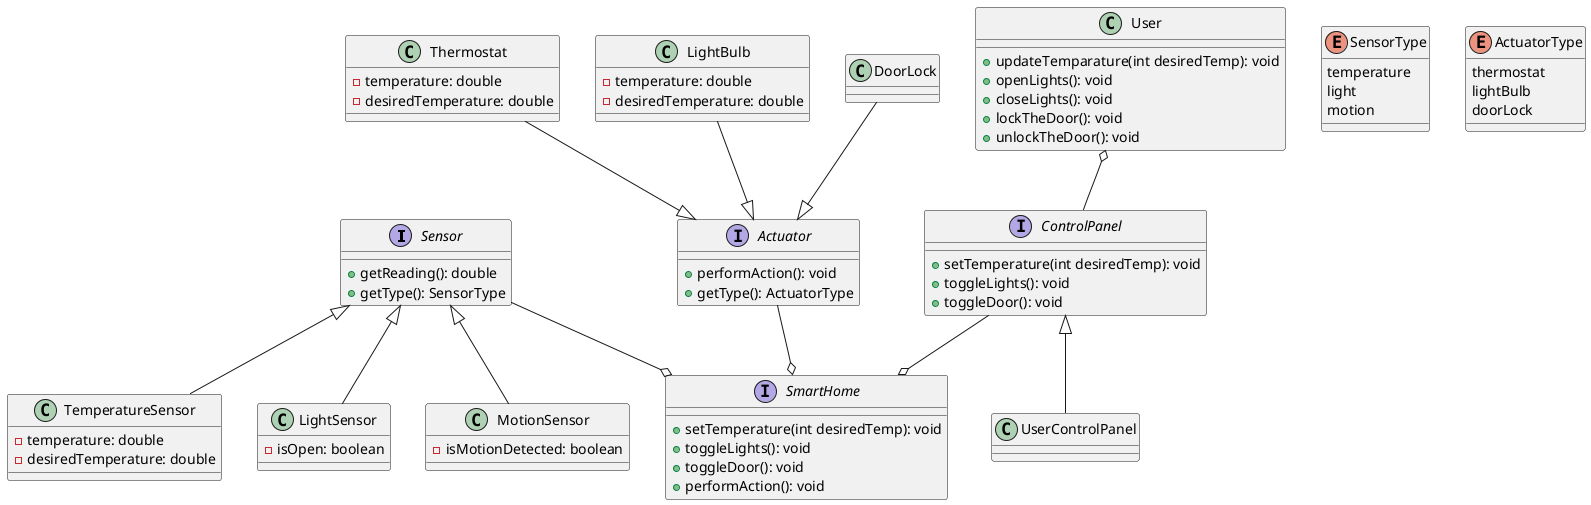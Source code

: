 @startuml
interface Sensor {
        +getReading(): double
        +getType(): SensorType
    }
    class TemperatureSensor {
        -temperature: double
        -desiredTemperature: double
    }
    class LightSensor {
        -isOpen: boolean
    }
    class MotionSensor {
        -isMotionDetected: boolean
    }
    interface Actuator {
        +performAction(): void
        +getType(): ActuatorType
    }
    class Thermostat {
        -temperature: double
        -desiredTemperature: double
    }
    class LightBulb {
        -temperature: double
        -desiredTemperature: double
    }

    class DoorLock {
    }
    interface ControlPanel {
        +setTemperature(int desiredTemp): void
        +toggleLights(): void
        +toggleDoor(): void
    }
    class UserControlPanel {
    }
    interface SmartHome {
        +setTemperature(int desiredTemp): void
        +toggleLights(): void
        +toggleDoor(): void
        +performAction(): void
    }
class User {
   +updateTemparature(int desiredTemp): void
   +openLights(): void
   +closeLights(): void
   +lockTheDoor(): void
   +unlockTheDoor(): void
}
    enum SensorType {
        temperature
        light
        motion
    }
    enum ActuatorType {
        thermostat
        lightBulb
        doorLock
    }

ControlPanel --o SmartHome
Sensor --o  SmartHome
Actuator --o SmartHome
Sensor <|-- TemperatureSensor
Sensor <|-- LightSensor
Sensor <|-- MotionSensor
Thermostat  --|>  Actuator
LightBulb  --|>   Actuator
DoorLock  --|> Actuator
ControlPanel <|--  UserControlPanel
User o-- ControlPanel
@enduml